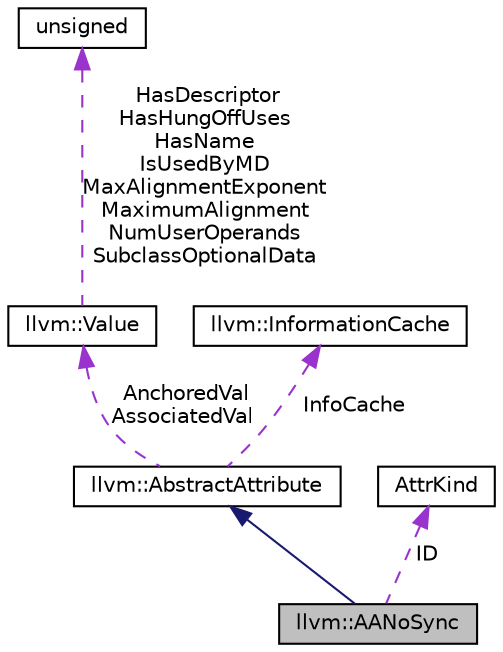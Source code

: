 digraph "llvm::AANoSync"
{
 // LATEX_PDF_SIZE
  bgcolor="transparent";
  edge [fontname="Helvetica",fontsize="10",labelfontname="Helvetica",labelfontsize="10"];
  node [fontname="Helvetica",fontsize="10",shape="box"];
  Node1 [label="llvm::AANoSync",height=0.2,width=0.4,color="black", fillcolor="grey75", style="filled", fontcolor="black",tooltip=" "];
  Node2 -> Node1 [dir="back",color="midnightblue",fontsize="10",style="solid",fontname="Helvetica"];
  Node2 [label="llvm::AbstractAttribute",height=0.2,width=0.4,color="black",URL="$structllvm_1_1AbstractAttribute.html",tooltip="Base struct for all \"concrete attribute\" deductions."];
  Node3 -> Node2 [dir="back",color="darkorchid3",fontsize="10",style="dashed",label=" AnchoredVal\nAssociatedVal" ,fontname="Helvetica"];
  Node3 [label="llvm::Value",height=0.2,width=0.4,color="black",URL="$classllvm_1_1Value.html",tooltip="LLVM Value Representation."];
  Node4 -> Node3 [dir="back",color="darkorchid3",fontsize="10",style="dashed",label=" HasDescriptor\nHasHungOffUses\nHasName\nIsUsedByMD\nMaxAlignmentExponent\nMaximumAlignment\nNumUserOperands\nSubclassOptionalData" ,fontname="Helvetica"];
  Node4 [label="unsigned",height=0.2,width=0.4,color="black",URL="$classunsigned.html",tooltip=" "];
  Node5 -> Node2 [dir="back",color="darkorchid3",fontsize="10",style="dashed",label=" InfoCache" ,fontname="Helvetica"];
  Node5 [label="llvm::InformationCache",height=0.2,width=0.4,color="black",URL="$structllvm_1_1InformationCache.html",tooltip="Data structure to hold cached (LLVM-IR) information."];
  Node6 -> Node1 [dir="back",color="darkorchid3",fontsize="10",style="dashed",label=" ID" ,fontname="Helvetica"];
  Node6 [label="AttrKind",height=0.2,width=0.4,color="black",tooltip=" "];
}
